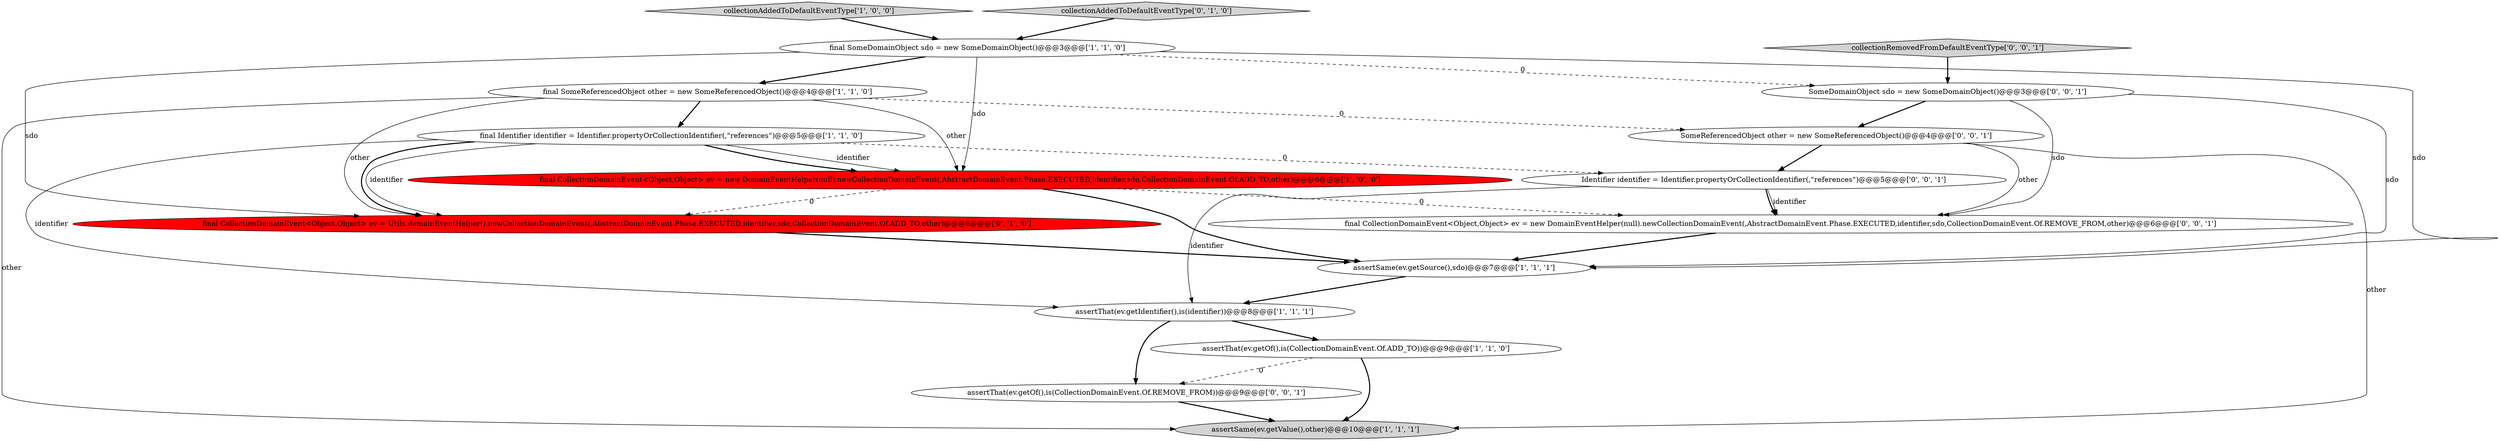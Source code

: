 digraph {
14 [style = filled, label = "SomeReferencedObject other = new SomeReferencedObject()@@@4@@@['0', '0', '1']", fillcolor = white, shape = ellipse image = "AAA0AAABBB3BBB"];
9 [style = filled, label = "final CollectionDomainEvent<Object,Object> ev = Utils.domainEventHelper().newCollectionDomainEvent(,AbstractDomainEvent.Phase.EXECUTED,identifier,sdo,CollectionDomainEvent.Of.ADD_TO,other)@@@6@@@['0', '1', '0']", fillcolor = red, shape = ellipse image = "AAA1AAABBB2BBB"];
4 [style = filled, label = "collectionAddedToDefaultEventType['1', '0', '0']", fillcolor = lightgray, shape = diamond image = "AAA0AAABBB1BBB"];
0 [style = filled, label = "final SomeDomainObject sdo = new SomeDomainObject()@@@3@@@['1', '1', '0']", fillcolor = white, shape = ellipse image = "AAA0AAABBB1BBB"];
16 [style = filled, label = "final CollectionDomainEvent<Object,Object> ev = new DomainEventHelper(null).newCollectionDomainEvent(,AbstractDomainEvent.Phase.EXECUTED,identifier,sdo,CollectionDomainEvent.Of.REMOVE_FROM,other)@@@6@@@['0', '0', '1']", fillcolor = white, shape = ellipse image = "AAA0AAABBB3BBB"];
7 [style = filled, label = "final CollectionDomainEvent<Object,Object> ev = new DomainEventHelper(null).newCollectionDomainEvent(,AbstractDomainEvent.Phase.EXECUTED,identifier,sdo,CollectionDomainEvent.Of.ADD_TO,other)@@@6@@@['1', '0', '0']", fillcolor = red, shape = ellipse image = "AAA1AAABBB1BBB"];
3 [style = filled, label = "assertSame(ev.getSource(),sdo)@@@7@@@['1', '1', '1']", fillcolor = white, shape = ellipse image = "AAA0AAABBB1BBB"];
5 [style = filled, label = "final SomeReferencedObject other = new SomeReferencedObject()@@@4@@@['1', '1', '0']", fillcolor = white, shape = ellipse image = "AAA0AAABBB1BBB"];
2 [style = filled, label = "assertSame(ev.getValue(),other)@@@10@@@['1', '1', '1']", fillcolor = lightgray, shape = ellipse image = "AAA0AAABBB1BBB"];
6 [style = filled, label = "final Identifier identifier = Identifier.propertyOrCollectionIdentifier(,\"references\")@@@5@@@['1', '1', '0']", fillcolor = white, shape = ellipse image = "AAA0AAABBB1BBB"];
11 [style = filled, label = "SomeDomainObject sdo = new SomeDomainObject()@@@3@@@['0', '0', '1']", fillcolor = white, shape = ellipse image = "AAA0AAABBB3BBB"];
12 [style = filled, label = "assertThat(ev.getOf(),is(CollectionDomainEvent.Of.REMOVE_FROM))@@@9@@@['0', '0', '1']", fillcolor = white, shape = ellipse image = "AAA0AAABBB3BBB"];
13 [style = filled, label = "Identifier identifier = Identifier.propertyOrCollectionIdentifier(,\"references\")@@@5@@@['0', '0', '1']", fillcolor = white, shape = ellipse image = "AAA0AAABBB3BBB"];
15 [style = filled, label = "collectionRemovedFromDefaultEventType['0', '0', '1']", fillcolor = lightgray, shape = diamond image = "AAA0AAABBB3BBB"];
1 [style = filled, label = "assertThat(ev.getOf(),is(CollectionDomainEvent.Of.ADD_TO))@@@9@@@['1', '1', '0']", fillcolor = white, shape = ellipse image = "AAA0AAABBB1BBB"];
10 [style = filled, label = "collectionAddedToDefaultEventType['0', '1', '0']", fillcolor = lightgray, shape = diamond image = "AAA0AAABBB2BBB"];
8 [style = filled, label = "assertThat(ev.getIdentifier(),is(identifier))@@@8@@@['1', '1', '1']", fillcolor = white, shape = ellipse image = "AAA0AAABBB1BBB"];
16->3 [style = bold, label=""];
0->7 [style = solid, label="sdo"];
6->7 [style = solid, label="identifier"];
5->14 [style = dashed, label="0"];
11->14 [style = bold, label=""];
11->16 [style = solid, label="sdo"];
7->16 [style = dashed, label="0"];
13->16 [style = solid, label="identifier"];
0->11 [style = dashed, label="0"];
14->2 [style = solid, label="other"];
5->2 [style = solid, label="other"];
13->16 [style = bold, label=""];
7->3 [style = bold, label=""];
4->0 [style = bold, label=""];
5->7 [style = solid, label="other"];
8->1 [style = bold, label=""];
1->12 [style = dashed, label="0"];
12->2 [style = bold, label=""];
6->13 [style = dashed, label="0"];
5->6 [style = bold, label=""];
15->11 [style = bold, label=""];
0->3 [style = solid, label="sdo"];
6->9 [style = solid, label="identifier"];
7->9 [style = dashed, label="0"];
14->16 [style = solid, label="other"];
3->8 [style = bold, label=""];
10->0 [style = bold, label=""];
9->3 [style = bold, label=""];
13->8 [style = solid, label="identifier"];
5->9 [style = solid, label="other"];
1->2 [style = bold, label=""];
11->3 [style = solid, label="sdo"];
14->13 [style = bold, label=""];
6->9 [style = bold, label=""];
6->7 [style = bold, label=""];
6->8 [style = solid, label="identifier"];
8->12 [style = bold, label=""];
0->5 [style = bold, label=""];
0->9 [style = solid, label="sdo"];
}
